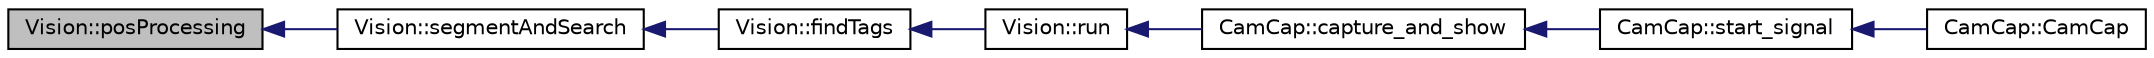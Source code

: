 digraph "Vision::posProcessing"
{
 // INTERACTIVE_SVG=YES
  edge [fontname="Helvetica",fontsize="10",labelfontname="Helvetica",labelfontsize="10"];
  node [fontname="Helvetica",fontsize="10",shape=record];
  rankdir="LR";
  Node231 [label="Vision::posProcessing",height=0.2,width=0.4,color="black", fillcolor="grey75", style="filled", fontcolor="black"];
  Node231 -> Node232 [dir="back",color="midnightblue",fontsize="10",style="solid",fontname="Helvetica"];
  Node232 [label="Vision::segmentAndSearch",height=0.2,width=0.4,color="black", fillcolor="white", style="filled",URL="$class_vision.html#a0e43481439b4b670f5dd66caefa09494",tooltip="invokes posProcessing() and searchTags() methods "];
  Node232 -> Node233 [dir="back",color="midnightblue",fontsize="10",style="solid",fontname="Helvetica"];
  Node233 [label="Vision::findTags",height=0.2,width=0.4,color="black", fillcolor="white", style="filled",URL="$class_vision.html#a7321350b5ea7648219a4cd4f0f7ca48e"];
  Node233 -> Node234 [dir="back",color="midnightblue",fontsize="10",style="solid",fontname="Helvetica"];
  Node234 [label="Vision::run",height=0.2,width=0.4,color="black", fillcolor="white", style="filled",URL="$class_vision.html#a8d7335b29584429ff5b5c24958896b08",tooltip="Call preProcessing() method, searchTags() and pick-a-tag() "];
  Node234 -> Node235 [dir="back",color="midnightblue",fontsize="10",style="solid",fontname="Helvetica"];
  Node235 [label="CamCap::capture_and_show",height=0.2,width=0.4,color="black", fillcolor="white", style="filled",URL="$class_cam_cap.html#a87f384c5fec40a0ccfd7833347fec0df",tooltip="Captures camera frames and shows it in the interface. "];
  Node235 -> Node236 [dir="back",color="midnightblue",fontsize="10",style="solid",fontname="Helvetica"];
  Node236 [label="CamCap::start_signal",height=0.2,width=0.4,color="black", fillcolor="white", style="filled",URL="$class_cam_cap.html#ae676e6624dd821ad494a80e68a41e249",tooltip="Interface adjustments after &#39;start&#39; button is clicked. "];
  Node236 -> Node237 [dir="back",color="midnightblue",fontsize="10",style="solid",fontname="Helvetica"];
  Node237 [label="CamCap::CamCap",height=0.2,width=0.4,color="black", fillcolor="white", style="filled",URL="$class_cam_cap.html#afe0db98a5f72bc9b261dcb78e2840da6",tooltip="Constructor of a CamCap object. "];
}
